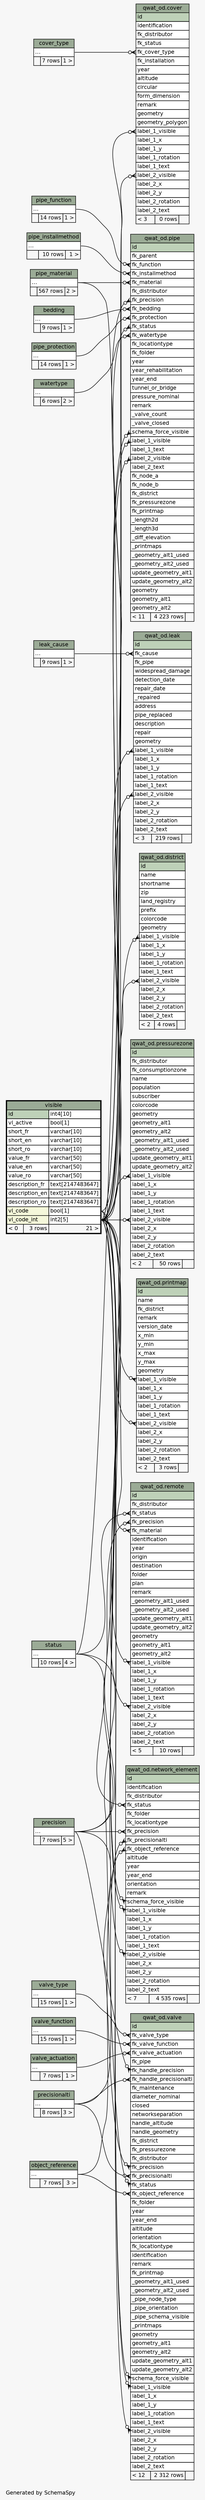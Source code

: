 // dot 2.38.0 on Linux 4.8.0-42-generic
// SchemaSpy rev 590
digraph "twoDegreesRelationshipsDiagram" {
  graph [
    rankdir="RL"
    bgcolor="#f7f7f7"
    label="\nGenerated by SchemaSpy"
    labeljust="l"
    nodesep="0.18"
    ranksep="0.46"
    fontname="Helvetica"
    fontsize="11"
  ];
  node [
    fontname="Helvetica"
    fontsize="11"
    shape="plaintext"
  ];
  edge [
    arrowsize="0.8"
  ];
  "qwat_od.cover":"fk_cover_type":w -> "cover_type":"elipses":e [arrowhead=none dir=back arrowtail=crowodot];
  "qwat_od.cover":"label_1_visible":w -> "visible":"vl_code_int.type":e [arrowhead=none dir=back arrowtail=crowodot];
  "qwat_od.cover":"label_2_visible":w -> "visible":"vl_code_int.type":e [arrowhead=none dir=back arrowtail=crowodot];
  "qwat_od.district":"label_1_visible":w -> "visible":"vl_code_int.type":e [arrowhead=none dir=back arrowtail=crowodot];
  "qwat_od.district":"label_2_visible":w -> "visible":"vl_code_int.type":e [arrowhead=none dir=back arrowtail=crowodot];
  "qwat_od.leak":"fk_cause":w -> "leak_cause":"elipses":e [arrowhead=none dir=back arrowtail=crowodot];
  "qwat_od.leak":"label_1_visible":w -> "visible":"vl_code_int.type":e [arrowhead=none dir=back arrowtail=crowodot];
  "qwat_od.leak":"label_2_visible":w -> "visible":"vl_code_int.type":e [arrowhead=none dir=back arrowtail=crowodot];
  "qwat_od.network_element":"fk_object_reference":w -> "object_reference":"elipses":e [arrowhead=none dir=back arrowtail=crowodot];
  "qwat_od.network_element":"fk_precision":w -> "precision":"elipses":e [arrowhead=none dir=back arrowtail=crowodot];
  "qwat_od.network_element":"fk_precisionalti":w -> "precisionalti":"elipses":e [arrowhead=none dir=back arrowtail=crowodot];
  "qwat_od.network_element":"fk_status":w -> "status":"elipses":e [arrowhead=none dir=back arrowtail=crowodot];
  "qwat_od.network_element":"label_1_visible":w -> "visible":"vl_code_int.type":e [arrowhead=none dir=back arrowtail=crowodot];
  "qwat_od.network_element":"label_2_visible":w -> "visible":"vl_code_int.type":e [arrowhead=none dir=back arrowtail=crowodot];
  "qwat_od.network_element":"schema_force_visible":w -> "visible":"vl_code.type":e [arrowhead=none dir=back arrowtail=crowodot];
  "qwat_od.pipe":"fk_bedding":w -> "bedding":"elipses":e [arrowhead=none dir=back arrowtail=crowodot];
  "qwat_od.pipe":"fk_function":w -> "pipe_function":"elipses":e [arrowhead=none dir=back arrowtail=crowodot];
  "qwat_od.pipe":"fk_installmethod":w -> "pipe_installmethod":"elipses":e [arrowhead=none dir=back arrowtail=crowodot];
  "qwat_od.pipe":"fk_material":w -> "pipe_material":"elipses":e [arrowhead=none dir=back arrowtail=crowodot];
  "qwat_od.pipe":"fk_precision":w -> "precision":"elipses":e [arrowhead=none dir=back arrowtail=crowodot];
  "qwat_od.pipe":"fk_protection":w -> "pipe_protection":"elipses":e [arrowhead=none dir=back arrowtail=crowodot];
  "qwat_od.pipe":"fk_status":w -> "status":"elipses":e [arrowhead=none dir=back arrowtail=crowodot];
  "qwat_od.pipe":"fk_watertype":w -> "watertype":"elipses":e [arrowhead=none dir=back arrowtail=crowodot];
  "qwat_od.pipe":"label_1_visible":w -> "visible":"vl_code_int.type":e [arrowhead=none dir=back arrowtail=crowodot];
  "qwat_od.pipe":"label_2_visible":w -> "visible":"vl_code_int.type":e [arrowhead=none dir=back arrowtail=crowodot];
  "qwat_od.pipe":"schema_force_visible":w -> "visible":"vl_code.type":e [arrowhead=none dir=back arrowtail=crowodot];
  "qwat_od.pressurezone":"label_1_visible":w -> "visible":"vl_code_int.type":e [arrowhead=none dir=back arrowtail=crowodot];
  "qwat_od.pressurezone":"label_2_visible":w -> "visible":"vl_code_int.type":e [arrowhead=none dir=back arrowtail=crowodot];
  "qwat_od.printmap":"label_1_visible":w -> "visible":"vl_code_int.type":e [arrowhead=none dir=back arrowtail=crowodot];
  "qwat_od.printmap":"label_2_visible":w -> "visible":"vl_code_int.type":e [arrowhead=none dir=back arrowtail=crowodot];
  "qwat_od.remote":"fk_material":w -> "pipe_material":"elipses":e [arrowhead=none dir=back arrowtail=crowodot];
  "qwat_od.remote":"fk_precision":w -> "precision":"elipses":e [arrowhead=none dir=back arrowtail=crowodot];
  "qwat_od.remote":"fk_status":w -> "status":"elipses":e [arrowhead=none dir=back arrowtail=crowodot];
  "qwat_od.remote":"label_1_visible":w -> "visible":"vl_code_int.type":e [arrowhead=none dir=back arrowtail=crowodot];
  "qwat_od.remote":"label_2_visible":w -> "visible":"vl_code_int.type":e [arrowhead=none dir=back arrowtail=crowodot];
  "qwat_od.valve":"fk_handle_precision":w -> "precision":"elipses":e [arrowhead=none dir=back arrowtail=crowodot];
  "qwat_od.valve":"fk_handle_precisionalti":w -> "precisionalti":"elipses":e [arrowhead=none dir=back arrowtail=crowodot];
  "qwat_od.valve":"fk_object_reference":w -> "object_reference":"elipses":e [arrowhead=none dir=back arrowtail=crowodot];
  "qwat_od.valve":"fk_precision":w -> "precision":"elipses":e [arrowhead=none dir=back arrowtail=crowodot];
  "qwat_od.valve":"fk_precisionalti":w -> "precisionalti":"elipses":e [arrowhead=none dir=back arrowtail=crowodot];
  "qwat_od.valve":"fk_status":w -> "status":"elipses":e [arrowhead=none dir=back arrowtail=crowodot];
  "qwat_od.valve":"fk_valve_actuation":w -> "valve_actuation":"elipses":e [arrowhead=none dir=back arrowtail=crowodot];
  "qwat_od.valve":"fk_valve_function":w -> "valve_function":"elipses":e [arrowhead=none dir=back arrowtail=crowodot];
  "qwat_od.valve":"fk_valve_type":w -> "valve_type":"elipses":e [arrowhead=none dir=back arrowtail=crowodot];
  "qwat_od.valve":"label_1_visible":w -> "visible":"vl_code_int.type":e [arrowhead=none dir=back arrowtail=crowodot];
  "qwat_od.valve":"label_2_visible":w -> "visible":"vl_code_int.type":e [arrowhead=none dir=back arrowtail=crowodot];
  "qwat_od.valve":"schema_force_visible":w -> "visible":"vl_code.type":e [arrowhead=none dir=back arrowtail=crowodot];
  "bedding" [
    label=<
    <TABLE BORDER="0" CELLBORDER="1" CELLSPACING="0" BGCOLOR="#ffffff">
      <TR><TD COLSPAN="3" BGCOLOR="#9bab96" ALIGN="CENTER">bedding</TD></TR>
      <TR><TD PORT="elipses" COLSPAN="3" ALIGN="LEFT">...</TD></TR>
      <TR><TD ALIGN="LEFT" BGCOLOR="#f7f7f7">  </TD><TD ALIGN="RIGHT" BGCOLOR="#f7f7f7">9 rows</TD><TD ALIGN="RIGHT" BGCOLOR="#f7f7f7">1 &gt;</TD></TR>
    </TABLE>>
    URL="bedding.html"
    tooltip="bedding"
  ];
  "qwat_od.cover" [
    label=<
    <TABLE BORDER="0" CELLBORDER="1" CELLSPACING="0" BGCOLOR="#ffffff">
      <TR><TD COLSPAN="3" BGCOLOR="#9bab96" ALIGN="CENTER">qwat_od.cover</TD></TR>
      <TR><TD PORT="id" COLSPAN="3" BGCOLOR="#bed1b8" ALIGN="LEFT">id</TD></TR>
      <TR><TD PORT="identification" COLSPAN="3" ALIGN="LEFT">identification</TD></TR>
      <TR><TD PORT="fk_distributor" COLSPAN="3" ALIGN="LEFT">fk_distributor</TD></TR>
      <TR><TD PORT="fk_status" COLSPAN="3" ALIGN="LEFT">fk_status</TD></TR>
      <TR><TD PORT="fk_cover_type" COLSPAN="3" ALIGN="LEFT">fk_cover_type</TD></TR>
      <TR><TD PORT="fk_installation" COLSPAN="3" ALIGN="LEFT">fk_installation</TD></TR>
      <TR><TD PORT="year" COLSPAN="3" ALIGN="LEFT">year</TD></TR>
      <TR><TD PORT="altitude" COLSPAN="3" ALIGN="LEFT">altitude</TD></TR>
      <TR><TD PORT="circular" COLSPAN="3" ALIGN="LEFT">circular</TD></TR>
      <TR><TD PORT="form_dimension" COLSPAN="3" ALIGN="LEFT">form_dimension</TD></TR>
      <TR><TD PORT="remark" COLSPAN="3" ALIGN="LEFT">remark</TD></TR>
      <TR><TD PORT="geometry" COLSPAN="3" ALIGN="LEFT">geometry</TD></TR>
      <TR><TD PORT="geometry_polygon" COLSPAN="3" ALIGN="LEFT">geometry_polygon</TD></TR>
      <TR><TD PORT="label_1_visible" COLSPAN="3" ALIGN="LEFT">label_1_visible</TD></TR>
      <TR><TD PORT="label_1_x" COLSPAN="3" ALIGN="LEFT">label_1_x</TD></TR>
      <TR><TD PORT="label_1_y" COLSPAN="3" ALIGN="LEFT">label_1_y</TD></TR>
      <TR><TD PORT="label_1_rotation" COLSPAN="3" ALIGN="LEFT">label_1_rotation</TD></TR>
      <TR><TD PORT="label_1_text" COLSPAN="3" ALIGN="LEFT">label_1_text</TD></TR>
      <TR><TD PORT="label_2_visible" COLSPAN="3" ALIGN="LEFT">label_2_visible</TD></TR>
      <TR><TD PORT="label_2_x" COLSPAN="3" ALIGN="LEFT">label_2_x</TD></TR>
      <TR><TD PORT="label_2_y" COLSPAN="3" ALIGN="LEFT">label_2_y</TD></TR>
      <TR><TD PORT="label_2_rotation" COLSPAN="3" ALIGN="LEFT">label_2_rotation</TD></TR>
      <TR><TD PORT="label_2_text" COLSPAN="3" ALIGN="LEFT">label_2_text</TD></TR>
      <TR><TD ALIGN="LEFT" BGCOLOR="#f7f7f7">&lt; 3</TD><TD ALIGN="RIGHT" BGCOLOR="#f7f7f7">0 rows</TD><TD ALIGN="RIGHT" BGCOLOR="#f7f7f7">  </TD></TR>
    </TABLE>>
    URL="../../qwat_od/tables/cover.html"
    tooltip="qwat_od.cover"
  ];
  "cover_type" [
    label=<
    <TABLE BORDER="0" CELLBORDER="1" CELLSPACING="0" BGCOLOR="#ffffff">
      <TR><TD COLSPAN="3" BGCOLOR="#9bab96" ALIGN="CENTER">cover_type</TD></TR>
      <TR><TD PORT="elipses" COLSPAN="3" ALIGN="LEFT">...</TD></TR>
      <TR><TD ALIGN="LEFT" BGCOLOR="#f7f7f7">  </TD><TD ALIGN="RIGHT" BGCOLOR="#f7f7f7">7 rows</TD><TD ALIGN="RIGHT" BGCOLOR="#f7f7f7">1 &gt;</TD></TR>
    </TABLE>>
    URL="cover_type.html"
    tooltip="cover_type"
  ];
  "qwat_od.district" [
    label=<
    <TABLE BORDER="0" CELLBORDER="1" CELLSPACING="0" BGCOLOR="#ffffff">
      <TR><TD COLSPAN="3" BGCOLOR="#9bab96" ALIGN="CENTER">qwat_od.district</TD></TR>
      <TR><TD PORT="id" COLSPAN="3" BGCOLOR="#bed1b8" ALIGN="LEFT">id</TD></TR>
      <TR><TD PORT="name" COLSPAN="3" ALIGN="LEFT">name</TD></TR>
      <TR><TD PORT="shortname" COLSPAN="3" ALIGN="LEFT">shortname</TD></TR>
      <TR><TD PORT="zip" COLSPAN="3" ALIGN="LEFT">zip</TD></TR>
      <TR><TD PORT="land_registry" COLSPAN="3" ALIGN="LEFT">land_registry</TD></TR>
      <TR><TD PORT="prefix" COLSPAN="3" ALIGN="LEFT">prefix</TD></TR>
      <TR><TD PORT="colorcode" COLSPAN="3" ALIGN="LEFT">colorcode</TD></TR>
      <TR><TD PORT="geometry" COLSPAN="3" ALIGN="LEFT">geometry</TD></TR>
      <TR><TD PORT="label_1_visible" COLSPAN="3" ALIGN="LEFT">label_1_visible</TD></TR>
      <TR><TD PORT="label_1_x" COLSPAN="3" ALIGN="LEFT">label_1_x</TD></TR>
      <TR><TD PORT="label_1_y" COLSPAN="3" ALIGN="LEFT">label_1_y</TD></TR>
      <TR><TD PORT="label_1_rotation" COLSPAN="3" ALIGN="LEFT">label_1_rotation</TD></TR>
      <TR><TD PORT="label_1_text" COLSPAN="3" ALIGN="LEFT">label_1_text</TD></TR>
      <TR><TD PORT="label_2_visible" COLSPAN="3" ALIGN="LEFT">label_2_visible</TD></TR>
      <TR><TD PORT="label_2_x" COLSPAN="3" ALIGN="LEFT">label_2_x</TD></TR>
      <TR><TD PORT="label_2_y" COLSPAN="3" ALIGN="LEFT">label_2_y</TD></TR>
      <TR><TD PORT="label_2_rotation" COLSPAN="3" ALIGN="LEFT">label_2_rotation</TD></TR>
      <TR><TD PORT="label_2_text" COLSPAN="3" ALIGN="LEFT">label_2_text</TD></TR>
      <TR><TD ALIGN="LEFT" BGCOLOR="#f7f7f7">&lt; 2</TD><TD ALIGN="RIGHT" BGCOLOR="#f7f7f7">4 rows</TD><TD ALIGN="RIGHT" BGCOLOR="#f7f7f7">  </TD></TR>
    </TABLE>>
    URL="../../qwat_od/tables/district.html"
    tooltip="qwat_od.district"
  ];
  "qwat_od.leak" [
    label=<
    <TABLE BORDER="0" CELLBORDER="1" CELLSPACING="0" BGCOLOR="#ffffff">
      <TR><TD COLSPAN="3" BGCOLOR="#9bab96" ALIGN="CENTER">qwat_od.leak</TD></TR>
      <TR><TD PORT="id" COLSPAN="3" BGCOLOR="#bed1b8" ALIGN="LEFT">id</TD></TR>
      <TR><TD PORT="fk_cause" COLSPAN="3" ALIGN="LEFT">fk_cause</TD></TR>
      <TR><TD PORT="fk_pipe" COLSPAN="3" ALIGN="LEFT">fk_pipe</TD></TR>
      <TR><TD PORT="widespread_damage" COLSPAN="3" ALIGN="LEFT">widespread_damage</TD></TR>
      <TR><TD PORT="detection_date" COLSPAN="3" ALIGN="LEFT">detection_date</TD></TR>
      <TR><TD PORT="repair_date" COLSPAN="3" ALIGN="LEFT">repair_date</TD></TR>
      <TR><TD PORT="_repaired" COLSPAN="3" ALIGN="LEFT">_repaired</TD></TR>
      <TR><TD PORT="address" COLSPAN="3" ALIGN="LEFT">address</TD></TR>
      <TR><TD PORT="pipe_replaced" COLSPAN="3" ALIGN="LEFT">pipe_replaced</TD></TR>
      <TR><TD PORT="description" COLSPAN="3" ALIGN="LEFT">description</TD></TR>
      <TR><TD PORT="repair" COLSPAN="3" ALIGN="LEFT">repair</TD></TR>
      <TR><TD PORT="geometry" COLSPAN="3" ALIGN="LEFT">geometry</TD></TR>
      <TR><TD PORT="label_1_visible" COLSPAN="3" ALIGN="LEFT">label_1_visible</TD></TR>
      <TR><TD PORT="label_1_x" COLSPAN="3" ALIGN="LEFT">label_1_x</TD></TR>
      <TR><TD PORT="label_1_y" COLSPAN="3" ALIGN="LEFT">label_1_y</TD></TR>
      <TR><TD PORT="label_1_rotation" COLSPAN="3" ALIGN="LEFT">label_1_rotation</TD></TR>
      <TR><TD PORT="label_1_text" COLSPAN="3" ALIGN="LEFT">label_1_text</TD></TR>
      <TR><TD PORT="label_2_visible" COLSPAN="3" ALIGN="LEFT">label_2_visible</TD></TR>
      <TR><TD PORT="label_2_x" COLSPAN="3" ALIGN="LEFT">label_2_x</TD></TR>
      <TR><TD PORT="label_2_y" COLSPAN="3" ALIGN="LEFT">label_2_y</TD></TR>
      <TR><TD PORT="label_2_rotation" COLSPAN="3" ALIGN="LEFT">label_2_rotation</TD></TR>
      <TR><TD PORT="label_2_text" COLSPAN="3" ALIGN="LEFT">label_2_text</TD></TR>
      <TR><TD ALIGN="LEFT" BGCOLOR="#f7f7f7">&lt; 3</TD><TD ALIGN="RIGHT" BGCOLOR="#f7f7f7">219 rows</TD><TD ALIGN="RIGHT" BGCOLOR="#f7f7f7">  </TD></TR>
    </TABLE>>
    URL="../../qwat_od/tables/leak.html"
    tooltip="qwat_od.leak"
  ];
  "leak_cause" [
    label=<
    <TABLE BORDER="0" CELLBORDER="1" CELLSPACING="0" BGCOLOR="#ffffff">
      <TR><TD COLSPAN="3" BGCOLOR="#9bab96" ALIGN="CENTER">leak_cause</TD></TR>
      <TR><TD PORT="elipses" COLSPAN="3" ALIGN="LEFT">...</TD></TR>
      <TR><TD ALIGN="LEFT" BGCOLOR="#f7f7f7">  </TD><TD ALIGN="RIGHT" BGCOLOR="#f7f7f7">9 rows</TD><TD ALIGN="RIGHT" BGCOLOR="#f7f7f7">1 &gt;</TD></TR>
    </TABLE>>
    URL="leak_cause.html"
    tooltip="leak_cause"
  ];
  "qwat_od.network_element" [
    label=<
    <TABLE BORDER="0" CELLBORDER="1" CELLSPACING="0" BGCOLOR="#ffffff">
      <TR><TD COLSPAN="3" BGCOLOR="#9bab96" ALIGN="CENTER">qwat_od.network_element</TD></TR>
      <TR><TD PORT="id" COLSPAN="3" BGCOLOR="#bed1b8" ALIGN="LEFT">id</TD></TR>
      <TR><TD PORT="identification" COLSPAN="3" ALIGN="LEFT">identification</TD></TR>
      <TR><TD PORT="fk_distributor" COLSPAN="3" ALIGN="LEFT">fk_distributor</TD></TR>
      <TR><TD PORT="fk_status" COLSPAN="3" ALIGN="LEFT">fk_status</TD></TR>
      <TR><TD PORT="fk_folder" COLSPAN="3" ALIGN="LEFT">fk_folder</TD></TR>
      <TR><TD PORT="fk_locationtype" COLSPAN="3" ALIGN="LEFT">fk_locationtype</TD></TR>
      <TR><TD PORT="fk_precision" COLSPAN="3" ALIGN="LEFT">fk_precision</TD></TR>
      <TR><TD PORT="fk_precisionalti" COLSPAN="3" ALIGN="LEFT">fk_precisionalti</TD></TR>
      <TR><TD PORT="fk_object_reference" COLSPAN="3" ALIGN="LEFT">fk_object_reference</TD></TR>
      <TR><TD PORT="altitude" COLSPAN="3" ALIGN="LEFT">altitude</TD></TR>
      <TR><TD PORT="year" COLSPAN="3" ALIGN="LEFT">year</TD></TR>
      <TR><TD PORT="year_end" COLSPAN="3" ALIGN="LEFT">year_end</TD></TR>
      <TR><TD PORT="orientation" COLSPAN="3" ALIGN="LEFT">orientation</TD></TR>
      <TR><TD PORT="remark" COLSPAN="3" ALIGN="LEFT">remark</TD></TR>
      <TR><TD PORT="schema_force_visible" COLSPAN="3" ALIGN="LEFT">schema_force_visible</TD></TR>
      <TR><TD PORT="label_1_visible" COLSPAN="3" ALIGN="LEFT">label_1_visible</TD></TR>
      <TR><TD PORT="label_1_x" COLSPAN="3" ALIGN="LEFT">label_1_x</TD></TR>
      <TR><TD PORT="label_1_y" COLSPAN="3" ALIGN="LEFT">label_1_y</TD></TR>
      <TR><TD PORT="label_1_rotation" COLSPAN="3" ALIGN="LEFT">label_1_rotation</TD></TR>
      <TR><TD PORT="label_1_text" COLSPAN="3" ALIGN="LEFT">label_1_text</TD></TR>
      <TR><TD PORT="label_2_visible" COLSPAN="3" ALIGN="LEFT">label_2_visible</TD></TR>
      <TR><TD PORT="label_2_x" COLSPAN="3" ALIGN="LEFT">label_2_x</TD></TR>
      <TR><TD PORT="label_2_y" COLSPAN="3" ALIGN="LEFT">label_2_y</TD></TR>
      <TR><TD PORT="label_2_rotation" COLSPAN="3" ALIGN="LEFT">label_2_rotation</TD></TR>
      <TR><TD PORT="label_2_text" COLSPAN="3" ALIGN="LEFT">label_2_text</TD></TR>
      <TR><TD ALIGN="LEFT" BGCOLOR="#f7f7f7">&lt; 7</TD><TD ALIGN="RIGHT" BGCOLOR="#f7f7f7">4 535 rows</TD><TD ALIGN="RIGHT" BGCOLOR="#f7f7f7">  </TD></TR>
    </TABLE>>
    URL="../../qwat_od/tables/network_element.html"
    tooltip="qwat_od.network_element"
  ];
  "object_reference" [
    label=<
    <TABLE BORDER="0" CELLBORDER="1" CELLSPACING="0" BGCOLOR="#ffffff">
      <TR><TD COLSPAN="3" BGCOLOR="#9bab96" ALIGN="CENTER">object_reference</TD></TR>
      <TR><TD PORT="elipses" COLSPAN="3" ALIGN="LEFT">...</TD></TR>
      <TR><TD ALIGN="LEFT" BGCOLOR="#f7f7f7">  </TD><TD ALIGN="RIGHT" BGCOLOR="#f7f7f7">7 rows</TD><TD ALIGN="RIGHT" BGCOLOR="#f7f7f7">3 &gt;</TD></TR>
    </TABLE>>
    URL="object_reference.html"
    tooltip="object_reference"
  ];
  "qwat_od.pipe" [
    label=<
    <TABLE BORDER="0" CELLBORDER="1" CELLSPACING="0" BGCOLOR="#ffffff">
      <TR><TD COLSPAN="3" BGCOLOR="#9bab96" ALIGN="CENTER">qwat_od.pipe</TD></TR>
      <TR><TD PORT="id" COLSPAN="3" BGCOLOR="#bed1b8" ALIGN="LEFT">id</TD></TR>
      <TR><TD PORT="fk_parent" COLSPAN="3" ALIGN="LEFT">fk_parent</TD></TR>
      <TR><TD PORT="fk_function" COLSPAN="3" ALIGN="LEFT">fk_function</TD></TR>
      <TR><TD PORT="fk_installmethod" COLSPAN="3" ALIGN="LEFT">fk_installmethod</TD></TR>
      <TR><TD PORT="fk_material" COLSPAN="3" ALIGN="LEFT">fk_material</TD></TR>
      <TR><TD PORT="fk_distributor" COLSPAN="3" ALIGN="LEFT">fk_distributor</TD></TR>
      <TR><TD PORT="fk_precision" COLSPAN="3" ALIGN="LEFT">fk_precision</TD></TR>
      <TR><TD PORT="fk_bedding" COLSPAN="3" ALIGN="LEFT">fk_bedding</TD></TR>
      <TR><TD PORT="fk_protection" COLSPAN="3" ALIGN="LEFT">fk_protection</TD></TR>
      <TR><TD PORT="fk_status" COLSPAN="3" ALIGN="LEFT">fk_status</TD></TR>
      <TR><TD PORT="fk_watertype" COLSPAN="3" ALIGN="LEFT">fk_watertype</TD></TR>
      <TR><TD PORT="fk_locationtype" COLSPAN="3" ALIGN="LEFT">fk_locationtype</TD></TR>
      <TR><TD PORT="fk_folder" COLSPAN="3" ALIGN="LEFT">fk_folder</TD></TR>
      <TR><TD PORT="year" COLSPAN="3" ALIGN="LEFT">year</TD></TR>
      <TR><TD PORT="year_rehabilitation" COLSPAN="3" ALIGN="LEFT">year_rehabilitation</TD></TR>
      <TR><TD PORT="year_end" COLSPAN="3" ALIGN="LEFT">year_end</TD></TR>
      <TR><TD PORT="tunnel_or_bridge" COLSPAN="3" ALIGN="LEFT">tunnel_or_bridge</TD></TR>
      <TR><TD PORT="pressure_nominal" COLSPAN="3" ALIGN="LEFT">pressure_nominal</TD></TR>
      <TR><TD PORT="remark" COLSPAN="3" ALIGN="LEFT">remark</TD></TR>
      <TR><TD PORT="_valve_count" COLSPAN="3" ALIGN="LEFT">_valve_count</TD></TR>
      <TR><TD PORT="_valve_closed" COLSPAN="3" ALIGN="LEFT">_valve_closed</TD></TR>
      <TR><TD PORT="schema_force_visible" COLSPAN="3" ALIGN="LEFT">schema_force_visible</TD></TR>
      <TR><TD PORT="label_1_visible" COLSPAN="3" ALIGN="LEFT">label_1_visible</TD></TR>
      <TR><TD PORT="label_1_text" COLSPAN="3" ALIGN="LEFT">label_1_text</TD></TR>
      <TR><TD PORT="label_2_visible" COLSPAN="3" ALIGN="LEFT">label_2_visible</TD></TR>
      <TR><TD PORT="label_2_text" COLSPAN="3" ALIGN="LEFT">label_2_text</TD></TR>
      <TR><TD PORT="fk_node_a" COLSPAN="3" ALIGN="LEFT">fk_node_a</TD></TR>
      <TR><TD PORT="fk_node_b" COLSPAN="3" ALIGN="LEFT">fk_node_b</TD></TR>
      <TR><TD PORT="fk_district" COLSPAN="3" ALIGN="LEFT">fk_district</TD></TR>
      <TR><TD PORT="fk_pressurezone" COLSPAN="3" ALIGN="LEFT">fk_pressurezone</TD></TR>
      <TR><TD PORT="fk_printmap" COLSPAN="3" ALIGN="LEFT">fk_printmap</TD></TR>
      <TR><TD PORT="_length2d" COLSPAN="3" ALIGN="LEFT">_length2d</TD></TR>
      <TR><TD PORT="_length3d" COLSPAN="3" ALIGN="LEFT">_length3d</TD></TR>
      <TR><TD PORT="_diff_elevation" COLSPAN="3" ALIGN="LEFT">_diff_elevation</TD></TR>
      <TR><TD PORT="_printmaps" COLSPAN="3" ALIGN="LEFT">_printmaps</TD></TR>
      <TR><TD PORT="_geometry_alt1_used" COLSPAN="3" ALIGN="LEFT">_geometry_alt1_used</TD></TR>
      <TR><TD PORT="_geometry_alt2_used" COLSPAN="3" ALIGN="LEFT">_geometry_alt2_used</TD></TR>
      <TR><TD PORT="update_geometry_alt1" COLSPAN="3" ALIGN="LEFT">update_geometry_alt1</TD></TR>
      <TR><TD PORT="update_geometry_alt2" COLSPAN="3" ALIGN="LEFT">update_geometry_alt2</TD></TR>
      <TR><TD PORT="geometry" COLSPAN="3" ALIGN="LEFT">geometry</TD></TR>
      <TR><TD PORT="geometry_alt1" COLSPAN="3" ALIGN="LEFT">geometry_alt1</TD></TR>
      <TR><TD PORT="geometry_alt2" COLSPAN="3" ALIGN="LEFT">geometry_alt2</TD></TR>
      <TR><TD ALIGN="LEFT" BGCOLOR="#f7f7f7">&lt; 11</TD><TD ALIGN="RIGHT" BGCOLOR="#f7f7f7">4 223 rows</TD><TD ALIGN="RIGHT" BGCOLOR="#f7f7f7">  </TD></TR>
    </TABLE>>
    URL="../../qwat_od/tables/pipe.html"
    tooltip="qwat_od.pipe"
  ];
  "pipe_function" [
    label=<
    <TABLE BORDER="0" CELLBORDER="1" CELLSPACING="0" BGCOLOR="#ffffff">
      <TR><TD COLSPAN="3" BGCOLOR="#9bab96" ALIGN="CENTER">pipe_function</TD></TR>
      <TR><TD PORT="elipses" COLSPAN="3" ALIGN="LEFT">...</TD></TR>
      <TR><TD ALIGN="LEFT" BGCOLOR="#f7f7f7">  </TD><TD ALIGN="RIGHT" BGCOLOR="#f7f7f7">14 rows</TD><TD ALIGN="RIGHT" BGCOLOR="#f7f7f7">1 &gt;</TD></TR>
    </TABLE>>
    URL="pipe_function.html"
    tooltip="pipe_function"
  ];
  "pipe_installmethod" [
    label=<
    <TABLE BORDER="0" CELLBORDER="1" CELLSPACING="0" BGCOLOR="#ffffff">
      <TR><TD COLSPAN="3" BGCOLOR="#9bab96" ALIGN="CENTER">pipe_installmethod</TD></TR>
      <TR><TD PORT="elipses" COLSPAN="3" ALIGN="LEFT">...</TD></TR>
      <TR><TD ALIGN="LEFT" BGCOLOR="#f7f7f7">  </TD><TD ALIGN="RIGHT" BGCOLOR="#f7f7f7">10 rows</TD><TD ALIGN="RIGHT" BGCOLOR="#f7f7f7">1 &gt;</TD></TR>
    </TABLE>>
    URL="pipe_installmethod.html"
    tooltip="pipe_installmethod"
  ];
  "pipe_material" [
    label=<
    <TABLE BORDER="0" CELLBORDER="1" CELLSPACING="0" BGCOLOR="#ffffff">
      <TR><TD COLSPAN="3" BGCOLOR="#9bab96" ALIGN="CENTER">pipe_material</TD></TR>
      <TR><TD PORT="elipses" COLSPAN="3" ALIGN="LEFT">...</TD></TR>
      <TR><TD ALIGN="LEFT" BGCOLOR="#f7f7f7">  </TD><TD ALIGN="RIGHT" BGCOLOR="#f7f7f7">567 rows</TD><TD ALIGN="RIGHT" BGCOLOR="#f7f7f7">2 &gt;</TD></TR>
    </TABLE>>
    URL="pipe_material.html"
    tooltip="pipe_material"
  ];
  "pipe_protection" [
    label=<
    <TABLE BORDER="0" CELLBORDER="1" CELLSPACING="0" BGCOLOR="#ffffff">
      <TR><TD COLSPAN="3" BGCOLOR="#9bab96" ALIGN="CENTER">pipe_protection</TD></TR>
      <TR><TD PORT="elipses" COLSPAN="3" ALIGN="LEFT">...</TD></TR>
      <TR><TD ALIGN="LEFT" BGCOLOR="#f7f7f7">  </TD><TD ALIGN="RIGHT" BGCOLOR="#f7f7f7">14 rows</TD><TD ALIGN="RIGHT" BGCOLOR="#f7f7f7">1 &gt;</TD></TR>
    </TABLE>>
    URL="pipe_protection.html"
    tooltip="pipe_protection"
  ];
  "precision" [
    label=<
    <TABLE BORDER="0" CELLBORDER="1" CELLSPACING="0" BGCOLOR="#ffffff">
      <TR><TD COLSPAN="3" BGCOLOR="#9bab96" ALIGN="CENTER">precision</TD></TR>
      <TR><TD PORT="elipses" COLSPAN="3" ALIGN="LEFT">...</TD></TR>
      <TR><TD ALIGN="LEFT" BGCOLOR="#f7f7f7">  </TD><TD ALIGN="RIGHT" BGCOLOR="#f7f7f7">7 rows</TD><TD ALIGN="RIGHT" BGCOLOR="#f7f7f7">5 &gt;</TD></TR>
    </TABLE>>
    URL="precision.html"
    tooltip="precision"
  ];
  "precisionalti" [
    label=<
    <TABLE BORDER="0" CELLBORDER="1" CELLSPACING="0" BGCOLOR="#ffffff">
      <TR><TD COLSPAN="3" BGCOLOR="#9bab96" ALIGN="CENTER">precisionalti</TD></TR>
      <TR><TD PORT="elipses" COLSPAN="3" ALIGN="LEFT">...</TD></TR>
      <TR><TD ALIGN="LEFT" BGCOLOR="#f7f7f7">  </TD><TD ALIGN="RIGHT" BGCOLOR="#f7f7f7">8 rows</TD><TD ALIGN="RIGHT" BGCOLOR="#f7f7f7">3 &gt;</TD></TR>
    </TABLE>>
    URL="precisionalti.html"
    tooltip="precisionalti"
  ];
  "qwat_od.pressurezone" [
    label=<
    <TABLE BORDER="0" CELLBORDER="1" CELLSPACING="0" BGCOLOR="#ffffff">
      <TR><TD COLSPAN="3" BGCOLOR="#9bab96" ALIGN="CENTER">qwat_od.pressurezone</TD></TR>
      <TR><TD PORT="id" COLSPAN="3" BGCOLOR="#bed1b8" ALIGN="LEFT">id</TD></TR>
      <TR><TD PORT="fk_distributor" COLSPAN="3" ALIGN="LEFT">fk_distributor</TD></TR>
      <TR><TD PORT="fk_consumptionzone" COLSPAN="3" ALIGN="LEFT">fk_consumptionzone</TD></TR>
      <TR><TD PORT="name" COLSPAN="3" ALIGN="LEFT">name</TD></TR>
      <TR><TD PORT="population" COLSPAN="3" ALIGN="LEFT">population</TD></TR>
      <TR><TD PORT="subscriber" COLSPAN="3" ALIGN="LEFT">subscriber</TD></TR>
      <TR><TD PORT="colorcode" COLSPAN="3" ALIGN="LEFT">colorcode</TD></TR>
      <TR><TD PORT="geometry" COLSPAN="3" ALIGN="LEFT">geometry</TD></TR>
      <TR><TD PORT="geometry_alt1" COLSPAN="3" ALIGN="LEFT">geometry_alt1</TD></TR>
      <TR><TD PORT="geometry_alt2" COLSPAN="3" ALIGN="LEFT">geometry_alt2</TD></TR>
      <TR><TD PORT="_geometry_alt1_used" COLSPAN="3" ALIGN="LEFT">_geometry_alt1_used</TD></TR>
      <TR><TD PORT="_geometry_alt2_used" COLSPAN="3" ALIGN="LEFT">_geometry_alt2_used</TD></TR>
      <TR><TD PORT="update_geometry_alt1" COLSPAN="3" ALIGN="LEFT">update_geometry_alt1</TD></TR>
      <TR><TD PORT="update_geometry_alt2" COLSPAN="3" ALIGN="LEFT">update_geometry_alt2</TD></TR>
      <TR><TD PORT="label_1_visible" COLSPAN="3" ALIGN="LEFT">label_1_visible</TD></TR>
      <TR><TD PORT="label_1_x" COLSPAN="3" ALIGN="LEFT">label_1_x</TD></TR>
      <TR><TD PORT="label_1_y" COLSPAN="3" ALIGN="LEFT">label_1_y</TD></TR>
      <TR><TD PORT="label_1_rotation" COLSPAN="3" ALIGN="LEFT">label_1_rotation</TD></TR>
      <TR><TD PORT="label_1_text" COLSPAN="3" ALIGN="LEFT">label_1_text</TD></TR>
      <TR><TD PORT="label_2_visible" COLSPAN="3" ALIGN="LEFT">label_2_visible</TD></TR>
      <TR><TD PORT="label_2_x" COLSPAN="3" ALIGN="LEFT">label_2_x</TD></TR>
      <TR><TD PORT="label_2_y" COLSPAN="3" ALIGN="LEFT">label_2_y</TD></TR>
      <TR><TD PORT="label_2_rotation" COLSPAN="3" ALIGN="LEFT">label_2_rotation</TD></TR>
      <TR><TD PORT="label_2_text" COLSPAN="3" ALIGN="LEFT">label_2_text</TD></TR>
      <TR><TD ALIGN="LEFT" BGCOLOR="#f7f7f7">&lt; 2</TD><TD ALIGN="RIGHT" BGCOLOR="#f7f7f7">50 rows</TD><TD ALIGN="RIGHT" BGCOLOR="#f7f7f7">  </TD></TR>
    </TABLE>>
    URL="../../qwat_od/tables/pressurezone.html"
    tooltip="qwat_od.pressurezone"
  ];
  "qwat_od.printmap" [
    label=<
    <TABLE BORDER="0" CELLBORDER="1" CELLSPACING="0" BGCOLOR="#ffffff">
      <TR><TD COLSPAN="3" BGCOLOR="#9bab96" ALIGN="CENTER">qwat_od.printmap</TD></TR>
      <TR><TD PORT="id" COLSPAN="3" BGCOLOR="#bed1b8" ALIGN="LEFT">id</TD></TR>
      <TR><TD PORT="name" COLSPAN="3" ALIGN="LEFT">name</TD></TR>
      <TR><TD PORT="fk_district" COLSPAN="3" ALIGN="LEFT">fk_district</TD></TR>
      <TR><TD PORT="remark" COLSPAN="3" ALIGN="LEFT">remark</TD></TR>
      <TR><TD PORT="version_date" COLSPAN="3" ALIGN="LEFT">version_date</TD></TR>
      <TR><TD PORT="x_min" COLSPAN="3" ALIGN="LEFT">x_min</TD></TR>
      <TR><TD PORT="y_min" COLSPAN="3" ALIGN="LEFT">y_min</TD></TR>
      <TR><TD PORT="x_max" COLSPAN="3" ALIGN="LEFT">x_max</TD></TR>
      <TR><TD PORT="y_max" COLSPAN="3" ALIGN="LEFT">y_max</TD></TR>
      <TR><TD PORT="geometry" COLSPAN="3" ALIGN="LEFT">geometry</TD></TR>
      <TR><TD PORT="label_1_visible" COLSPAN="3" ALIGN="LEFT">label_1_visible</TD></TR>
      <TR><TD PORT="label_1_x" COLSPAN="3" ALIGN="LEFT">label_1_x</TD></TR>
      <TR><TD PORT="label_1_y" COLSPAN="3" ALIGN="LEFT">label_1_y</TD></TR>
      <TR><TD PORT="label_1_rotation" COLSPAN="3" ALIGN="LEFT">label_1_rotation</TD></TR>
      <TR><TD PORT="label_1_text" COLSPAN="3" ALIGN="LEFT">label_1_text</TD></TR>
      <TR><TD PORT="label_2_visible" COLSPAN="3" ALIGN="LEFT">label_2_visible</TD></TR>
      <TR><TD PORT="label_2_x" COLSPAN="3" ALIGN="LEFT">label_2_x</TD></TR>
      <TR><TD PORT="label_2_y" COLSPAN="3" ALIGN="LEFT">label_2_y</TD></TR>
      <TR><TD PORT="label_2_rotation" COLSPAN="3" ALIGN="LEFT">label_2_rotation</TD></TR>
      <TR><TD PORT="label_2_text" COLSPAN="3" ALIGN="LEFT">label_2_text</TD></TR>
      <TR><TD ALIGN="LEFT" BGCOLOR="#f7f7f7">&lt; 2</TD><TD ALIGN="RIGHT" BGCOLOR="#f7f7f7">3 rows</TD><TD ALIGN="RIGHT" BGCOLOR="#f7f7f7">  </TD></TR>
    </TABLE>>
    URL="../../qwat_od/tables/printmap.html"
    tooltip="qwat_od.printmap"
  ];
  "qwat_od.remote" [
    label=<
    <TABLE BORDER="0" CELLBORDER="1" CELLSPACING="0" BGCOLOR="#ffffff">
      <TR><TD COLSPAN="3" BGCOLOR="#9bab96" ALIGN="CENTER">qwat_od.remote</TD></TR>
      <TR><TD PORT="id" COLSPAN="3" BGCOLOR="#bed1b8" ALIGN="LEFT">id</TD></TR>
      <TR><TD PORT="fk_distributor" COLSPAN="3" ALIGN="LEFT">fk_distributor</TD></TR>
      <TR><TD PORT="fk_status" COLSPAN="3" ALIGN="LEFT">fk_status</TD></TR>
      <TR><TD PORT="fk_precision" COLSPAN="3" ALIGN="LEFT">fk_precision</TD></TR>
      <TR><TD PORT="fk_material" COLSPAN="3" ALIGN="LEFT">fk_material</TD></TR>
      <TR><TD PORT="identification" COLSPAN="3" ALIGN="LEFT">identification</TD></TR>
      <TR><TD PORT="year" COLSPAN="3" ALIGN="LEFT">year</TD></TR>
      <TR><TD PORT="origin" COLSPAN="3" ALIGN="LEFT">origin</TD></TR>
      <TR><TD PORT="destination" COLSPAN="3" ALIGN="LEFT">destination</TD></TR>
      <TR><TD PORT="folder" COLSPAN="3" ALIGN="LEFT">folder</TD></TR>
      <TR><TD PORT="plan" COLSPAN="3" ALIGN="LEFT">plan</TD></TR>
      <TR><TD PORT="remark" COLSPAN="3" ALIGN="LEFT">remark</TD></TR>
      <TR><TD PORT="_geometry_alt1_used" COLSPAN="3" ALIGN="LEFT">_geometry_alt1_used</TD></TR>
      <TR><TD PORT="_geometry_alt2_used" COLSPAN="3" ALIGN="LEFT">_geometry_alt2_used</TD></TR>
      <TR><TD PORT="update_geometry_alt1" COLSPAN="3" ALIGN="LEFT">update_geometry_alt1</TD></TR>
      <TR><TD PORT="update_geometry_alt2" COLSPAN="3" ALIGN="LEFT">update_geometry_alt2</TD></TR>
      <TR><TD PORT="geometry" COLSPAN="3" ALIGN="LEFT">geometry</TD></TR>
      <TR><TD PORT="geometry_alt1" COLSPAN="3" ALIGN="LEFT">geometry_alt1</TD></TR>
      <TR><TD PORT="geometry_alt2" COLSPAN="3" ALIGN="LEFT">geometry_alt2</TD></TR>
      <TR><TD PORT="label_1_visible" COLSPAN="3" ALIGN="LEFT">label_1_visible</TD></TR>
      <TR><TD PORT="label_1_x" COLSPAN="3" ALIGN="LEFT">label_1_x</TD></TR>
      <TR><TD PORT="label_1_y" COLSPAN="3" ALIGN="LEFT">label_1_y</TD></TR>
      <TR><TD PORT="label_1_rotation" COLSPAN="3" ALIGN="LEFT">label_1_rotation</TD></TR>
      <TR><TD PORT="label_1_text" COLSPAN="3" ALIGN="LEFT">label_1_text</TD></TR>
      <TR><TD PORT="label_2_visible" COLSPAN="3" ALIGN="LEFT">label_2_visible</TD></TR>
      <TR><TD PORT="label_2_x" COLSPAN="3" ALIGN="LEFT">label_2_x</TD></TR>
      <TR><TD PORT="label_2_y" COLSPAN="3" ALIGN="LEFT">label_2_y</TD></TR>
      <TR><TD PORT="label_2_rotation" COLSPAN="3" ALIGN="LEFT">label_2_rotation</TD></TR>
      <TR><TD PORT="label_2_text" COLSPAN="3" ALIGN="LEFT">label_2_text</TD></TR>
      <TR><TD ALIGN="LEFT" BGCOLOR="#f7f7f7">&lt; 5</TD><TD ALIGN="RIGHT" BGCOLOR="#f7f7f7">10 rows</TD><TD ALIGN="RIGHT" BGCOLOR="#f7f7f7">  </TD></TR>
    </TABLE>>
    URL="../../qwat_od/tables/remote.html"
    tooltip="qwat_od.remote"
  ];
  "status" [
    label=<
    <TABLE BORDER="0" CELLBORDER="1" CELLSPACING="0" BGCOLOR="#ffffff">
      <TR><TD COLSPAN="3" BGCOLOR="#9bab96" ALIGN="CENTER">status</TD></TR>
      <TR><TD PORT="elipses" COLSPAN="3" ALIGN="LEFT">...</TD></TR>
      <TR><TD ALIGN="LEFT" BGCOLOR="#f7f7f7">  </TD><TD ALIGN="RIGHT" BGCOLOR="#f7f7f7">10 rows</TD><TD ALIGN="RIGHT" BGCOLOR="#f7f7f7">4 &gt;</TD></TR>
    </TABLE>>
    URL="status.html"
    tooltip="status"
  ];
  "qwat_od.valve" [
    label=<
    <TABLE BORDER="0" CELLBORDER="1" CELLSPACING="0" BGCOLOR="#ffffff">
      <TR><TD COLSPAN="3" BGCOLOR="#9bab96" ALIGN="CENTER">qwat_od.valve</TD></TR>
      <TR><TD PORT="id" COLSPAN="3" BGCOLOR="#bed1b8" ALIGN="LEFT">id</TD></TR>
      <TR><TD PORT="fk_valve_type" COLSPAN="3" ALIGN="LEFT">fk_valve_type</TD></TR>
      <TR><TD PORT="fk_valve_function" COLSPAN="3" ALIGN="LEFT">fk_valve_function</TD></TR>
      <TR><TD PORT="fk_valve_actuation" COLSPAN="3" ALIGN="LEFT">fk_valve_actuation</TD></TR>
      <TR><TD PORT="fk_pipe" COLSPAN="3" ALIGN="LEFT">fk_pipe</TD></TR>
      <TR><TD PORT="fk_handle_precision" COLSPAN="3" ALIGN="LEFT">fk_handle_precision</TD></TR>
      <TR><TD PORT="fk_handle_precisionalti" COLSPAN="3" ALIGN="LEFT">fk_handle_precisionalti</TD></TR>
      <TR><TD PORT="fk_maintenance" COLSPAN="3" ALIGN="LEFT">fk_maintenance</TD></TR>
      <TR><TD PORT="diameter_nominal" COLSPAN="3" ALIGN="LEFT">diameter_nominal</TD></TR>
      <TR><TD PORT="closed" COLSPAN="3" ALIGN="LEFT">closed</TD></TR>
      <TR><TD PORT="networkseparation" COLSPAN="3" ALIGN="LEFT">networkseparation</TD></TR>
      <TR><TD PORT="handle_altitude" COLSPAN="3" ALIGN="LEFT">handle_altitude</TD></TR>
      <TR><TD PORT="handle_geometry" COLSPAN="3" ALIGN="LEFT">handle_geometry</TD></TR>
      <TR><TD PORT="fk_district" COLSPAN="3" ALIGN="LEFT">fk_district</TD></TR>
      <TR><TD PORT="fk_pressurezone" COLSPAN="3" ALIGN="LEFT">fk_pressurezone</TD></TR>
      <TR><TD PORT="fk_distributor" COLSPAN="3" ALIGN="LEFT">fk_distributor</TD></TR>
      <TR><TD PORT="fk_precision" COLSPAN="3" ALIGN="LEFT">fk_precision</TD></TR>
      <TR><TD PORT="fk_precisionalti" COLSPAN="3" ALIGN="LEFT">fk_precisionalti</TD></TR>
      <TR><TD PORT="fk_status" COLSPAN="3" ALIGN="LEFT">fk_status</TD></TR>
      <TR><TD PORT="fk_object_reference" COLSPAN="3" ALIGN="LEFT">fk_object_reference</TD></TR>
      <TR><TD PORT="fk_folder" COLSPAN="3" ALIGN="LEFT">fk_folder</TD></TR>
      <TR><TD PORT="year" COLSPAN="3" ALIGN="LEFT">year</TD></TR>
      <TR><TD PORT="year_end" COLSPAN="3" ALIGN="LEFT">year_end</TD></TR>
      <TR><TD PORT="altitude" COLSPAN="3" ALIGN="LEFT">altitude</TD></TR>
      <TR><TD PORT="orientation" COLSPAN="3" ALIGN="LEFT">orientation</TD></TR>
      <TR><TD PORT="fk_locationtype" COLSPAN="3" ALIGN="LEFT">fk_locationtype</TD></TR>
      <TR><TD PORT="identification" COLSPAN="3" ALIGN="LEFT">identification</TD></TR>
      <TR><TD PORT="remark" COLSPAN="3" ALIGN="LEFT">remark</TD></TR>
      <TR><TD PORT="fk_printmap" COLSPAN="3" ALIGN="LEFT">fk_printmap</TD></TR>
      <TR><TD PORT="_geometry_alt1_used" COLSPAN="3" ALIGN="LEFT">_geometry_alt1_used</TD></TR>
      <TR><TD PORT="_geometry_alt2_used" COLSPAN="3" ALIGN="LEFT">_geometry_alt2_used</TD></TR>
      <TR><TD PORT="_pipe_node_type" COLSPAN="3" ALIGN="LEFT">_pipe_node_type</TD></TR>
      <TR><TD PORT="_pipe_orientation" COLSPAN="3" ALIGN="LEFT">_pipe_orientation</TD></TR>
      <TR><TD PORT="_pipe_schema_visible" COLSPAN="3" ALIGN="LEFT">_pipe_schema_visible</TD></TR>
      <TR><TD PORT="_printmaps" COLSPAN="3" ALIGN="LEFT">_printmaps</TD></TR>
      <TR><TD PORT="geometry" COLSPAN="3" ALIGN="LEFT">geometry</TD></TR>
      <TR><TD PORT="geometry_alt1" COLSPAN="3" ALIGN="LEFT">geometry_alt1</TD></TR>
      <TR><TD PORT="geometry_alt2" COLSPAN="3" ALIGN="LEFT">geometry_alt2</TD></TR>
      <TR><TD PORT="update_geometry_alt1" COLSPAN="3" ALIGN="LEFT">update_geometry_alt1</TD></TR>
      <TR><TD PORT="update_geometry_alt2" COLSPAN="3" ALIGN="LEFT">update_geometry_alt2</TD></TR>
      <TR><TD PORT="schema_force_visible" COLSPAN="3" ALIGN="LEFT">schema_force_visible</TD></TR>
      <TR><TD PORT="label_1_visible" COLSPAN="3" ALIGN="LEFT">label_1_visible</TD></TR>
      <TR><TD PORT="label_1_x" COLSPAN="3" ALIGN="LEFT">label_1_x</TD></TR>
      <TR><TD PORT="label_1_y" COLSPAN="3" ALIGN="LEFT">label_1_y</TD></TR>
      <TR><TD PORT="label_1_rotation" COLSPAN="3" ALIGN="LEFT">label_1_rotation</TD></TR>
      <TR><TD PORT="label_1_text" COLSPAN="3" ALIGN="LEFT">label_1_text</TD></TR>
      <TR><TD PORT="label_2_visible" COLSPAN="3" ALIGN="LEFT">label_2_visible</TD></TR>
      <TR><TD PORT="label_2_x" COLSPAN="3" ALIGN="LEFT">label_2_x</TD></TR>
      <TR><TD PORT="label_2_y" COLSPAN="3" ALIGN="LEFT">label_2_y</TD></TR>
      <TR><TD PORT="label_2_rotation" COLSPAN="3" ALIGN="LEFT">label_2_rotation</TD></TR>
      <TR><TD PORT="label_2_text" COLSPAN="3" ALIGN="LEFT">label_2_text</TD></TR>
      <TR><TD ALIGN="LEFT" BGCOLOR="#f7f7f7">&lt; 12</TD><TD ALIGN="RIGHT" BGCOLOR="#f7f7f7">2 312 rows</TD><TD ALIGN="RIGHT" BGCOLOR="#f7f7f7">  </TD></TR>
    </TABLE>>
    URL="../../qwat_od/tables/valve.html"
    tooltip="qwat_od.valve"
  ];
  "valve_actuation" [
    label=<
    <TABLE BORDER="0" CELLBORDER="1" CELLSPACING="0" BGCOLOR="#ffffff">
      <TR><TD COLSPAN="3" BGCOLOR="#9bab96" ALIGN="CENTER">valve_actuation</TD></TR>
      <TR><TD PORT="elipses" COLSPAN="3" ALIGN="LEFT">...</TD></TR>
      <TR><TD ALIGN="LEFT" BGCOLOR="#f7f7f7">  </TD><TD ALIGN="RIGHT" BGCOLOR="#f7f7f7">7 rows</TD><TD ALIGN="RIGHT" BGCOLOR="#f7f7f7">1 &gt;</TD></TR>
    </TABLE>>
    URL="valve_actuation.html"
    tooltip="valve_actuation"
  ];
  "valve_function" [
    label=<
    <TABLE BORDER="0" CELLBORDER="1" CELLSPACING="0" BGCOLOR="#ffffff">
      <TR><TD COLSPAN="3" BGCOLOR="#9bab96" ALIGN="CENTER">valve_function</TD></TR>
      <TR><TD PORT="elipses" COLSPAN="3" ALIGN="LEFT">...</TD></TR>
      <TR><TD ALIGN="LEFT" BGCOLOR="#f7f7f7">  </TD><TD ALIGN="RIGHT" BGCOLOR="#f7f7f7">15 rows</TD><TD ALIGN="RIGHT" BGCOLOR="#f7f7f7">1 &gt;</TD></TR>
    </TABLE>>
    URL="valve_function.html"
    tooltip="valve_function"
  ];
  "valve_type" [
    label=<
    <TABLE BORDER="0" CELLBORDER="1" CELLSPACING="0" BGCOLOR="#ffffff">
      <TR><TD COLSPAN="3" BGCOLOR="#9bab96" ALIGN="CENTER">valve_type</TD></TR>
      <TR><TD PORT="elipses" COLSPAN="3" ALIGN="LEFT">...</TD></TR>
      <TR><TD ALIGN="LEFT" BGCOLOR="#f7f7f7">  </TD><TD ALIGN="RIGHT" BGCOLOR="#f7f7f7">15 rows</TD><TD ALIGN="RIGHT" BGCOLOR="#f7f7f7">1 &gt;</TD></TR>
    </TABLE>>
    URL="valve_type.html"
    tooltip="valve_type"
  ];
  "visible" [
    label=<
    <TABLE BORDER="2" CELLBORDER="1" CELLSPACING="0" BGCOLOR="#ffffff">
      <TR><TD COLSPAN="3" BGCOLOR="#9bab96" ALIGN="CENTER">visible</TD></TR>
      <TR><TD PORT="id" COLSPAN="2" BGCOLOR="#bed1b8" ALIGN="LEFT">id</TD><TD PORT="id.type" ALIGN="LEFT">int4[10]</TD></TR>
      <TR><TD PORT="vl_active" COLSPAN="2" ALIGN="LEFT">vl_active</TD><TD PORT="vl_active.type" ALIGN="LEFT">bool[1]</TD></TR>
      <TR><TD PORT="short_fr" COLSPAN="2" ALIGN="LEFT">short_fr</TD><TD PORT="short_fr.type" ALIGN="LEFT">varchar[10]</TD></TR>
      <TR><TD PORT="short_en" COLSPAN="2" ALIGN="LEFT">short_en</TD><TD PORT="short_en.type" ALIGN="LEFT">varchar[10]</TD></TR>
      <TR><TD PORT="short_ro" COLSPAN="2" ALIGN="LEFT">short_ro</TD><TD PORT="short_ro.type" ALIGN="LEFT">varchar[10]</TD></TR>
      <TR><TD PORT="value_fr" COLSPAN="2" ALIGN="LEFT">value_fr</TD><TD PORT="value_fr.type" ALIGN="LEFT">varchar[50]</TD></TR>
      <TR><TD PORT="value_en" COLSPAN="2" ALIGN="LEFT">value_en</TD><TD PORT="value_en.type" ALIGN="LEFT">varchar[50]</TD></TR>
      <TR><TD PORT="value_ro" COLSPAN="2" ALIGN="LEFT">value_ro</TD><TD PORT="value_ro.type" ALIGN="LEFT">varchar[50]</TD></TR>
      <TR><TD PORT="description_fr" COLSPAN="2" ALIGN="LEFT">description_fr</TD><TD PORT="description_fr.type" ALIGN="LEFT">text[2147483647]</TD></TR>
      <TR><TD PORT="description_en" COLSPAN="2" ALIGN="LEFT">description_en</TD><TD PORT="description_en.type" ALIGN="LEFT">text[2147483647]</TD></TR>
      <TR><TD PORT="description_ro" COLSPAN="2" ALIGN="LEFT">description_ro</TD><TD PORT="description_ro.type" ALIGN="LEFT">text[2147483647]</TD></TR>
      <TR><TD PORT="vl_code" COLSPAN="2" BGCOLOR="#f4f7da" ALIGN="LEFT">vl_code</TD><TD PORT="vl_code.type" ALIGN="LEFT">bool[1]</TD></TR>
      <TR><TD PORT="vl_code_int" COLSPAN="2" BGCOLOR="#f4f7da" ALIGN="LEFT">vl_code_int</TD><TD PORT="vl_code_int.type" ALIGN="LEFT">int2[5]</TD></TR>
      <TR><TD ALIGN="LEFT" BGCOLOR="#f7f7f7">&lt; 0</TD><TD ALIGN="RIGHT" BGCOLOR="#f7f7f7">3 rows</TD><TD ALIGN="RIGHT" BGCOLOR="#f7f7f7">21 &gt;</TD></TR>
    </TABLE>>
    URL="visible.html"
    tooltip="visible"
  ];
  "watertype" [
    label=<
    <TABLE BORDER="0" CELLBORDER="1" CELLSPACING="0" BGCOLOR="#ffffff">
      <TR><TD COLSPAN="3" BGCOLOR="#9bab96" ALIGN="CENTER">watertype</TD></TR>
      <TR><TD PORT="elipses" COLSPAN="3" ALIGN="LEFT">...</TD></TR>
      <TR><TD ALIGN="LEFT" BGCOLOR="#f7f7f7">  </TD><TD ALIGN="RIGHT" BGCOLOR="#f7f7f7">6 rows</TD><TD ALIGN="RIGHT" BGCOLOR="#f7f7f7">2 &gt;</TD></TR>
    </TABLE>>
    URL="watertype.html"
    tooltip="watertype"
  ];
}
